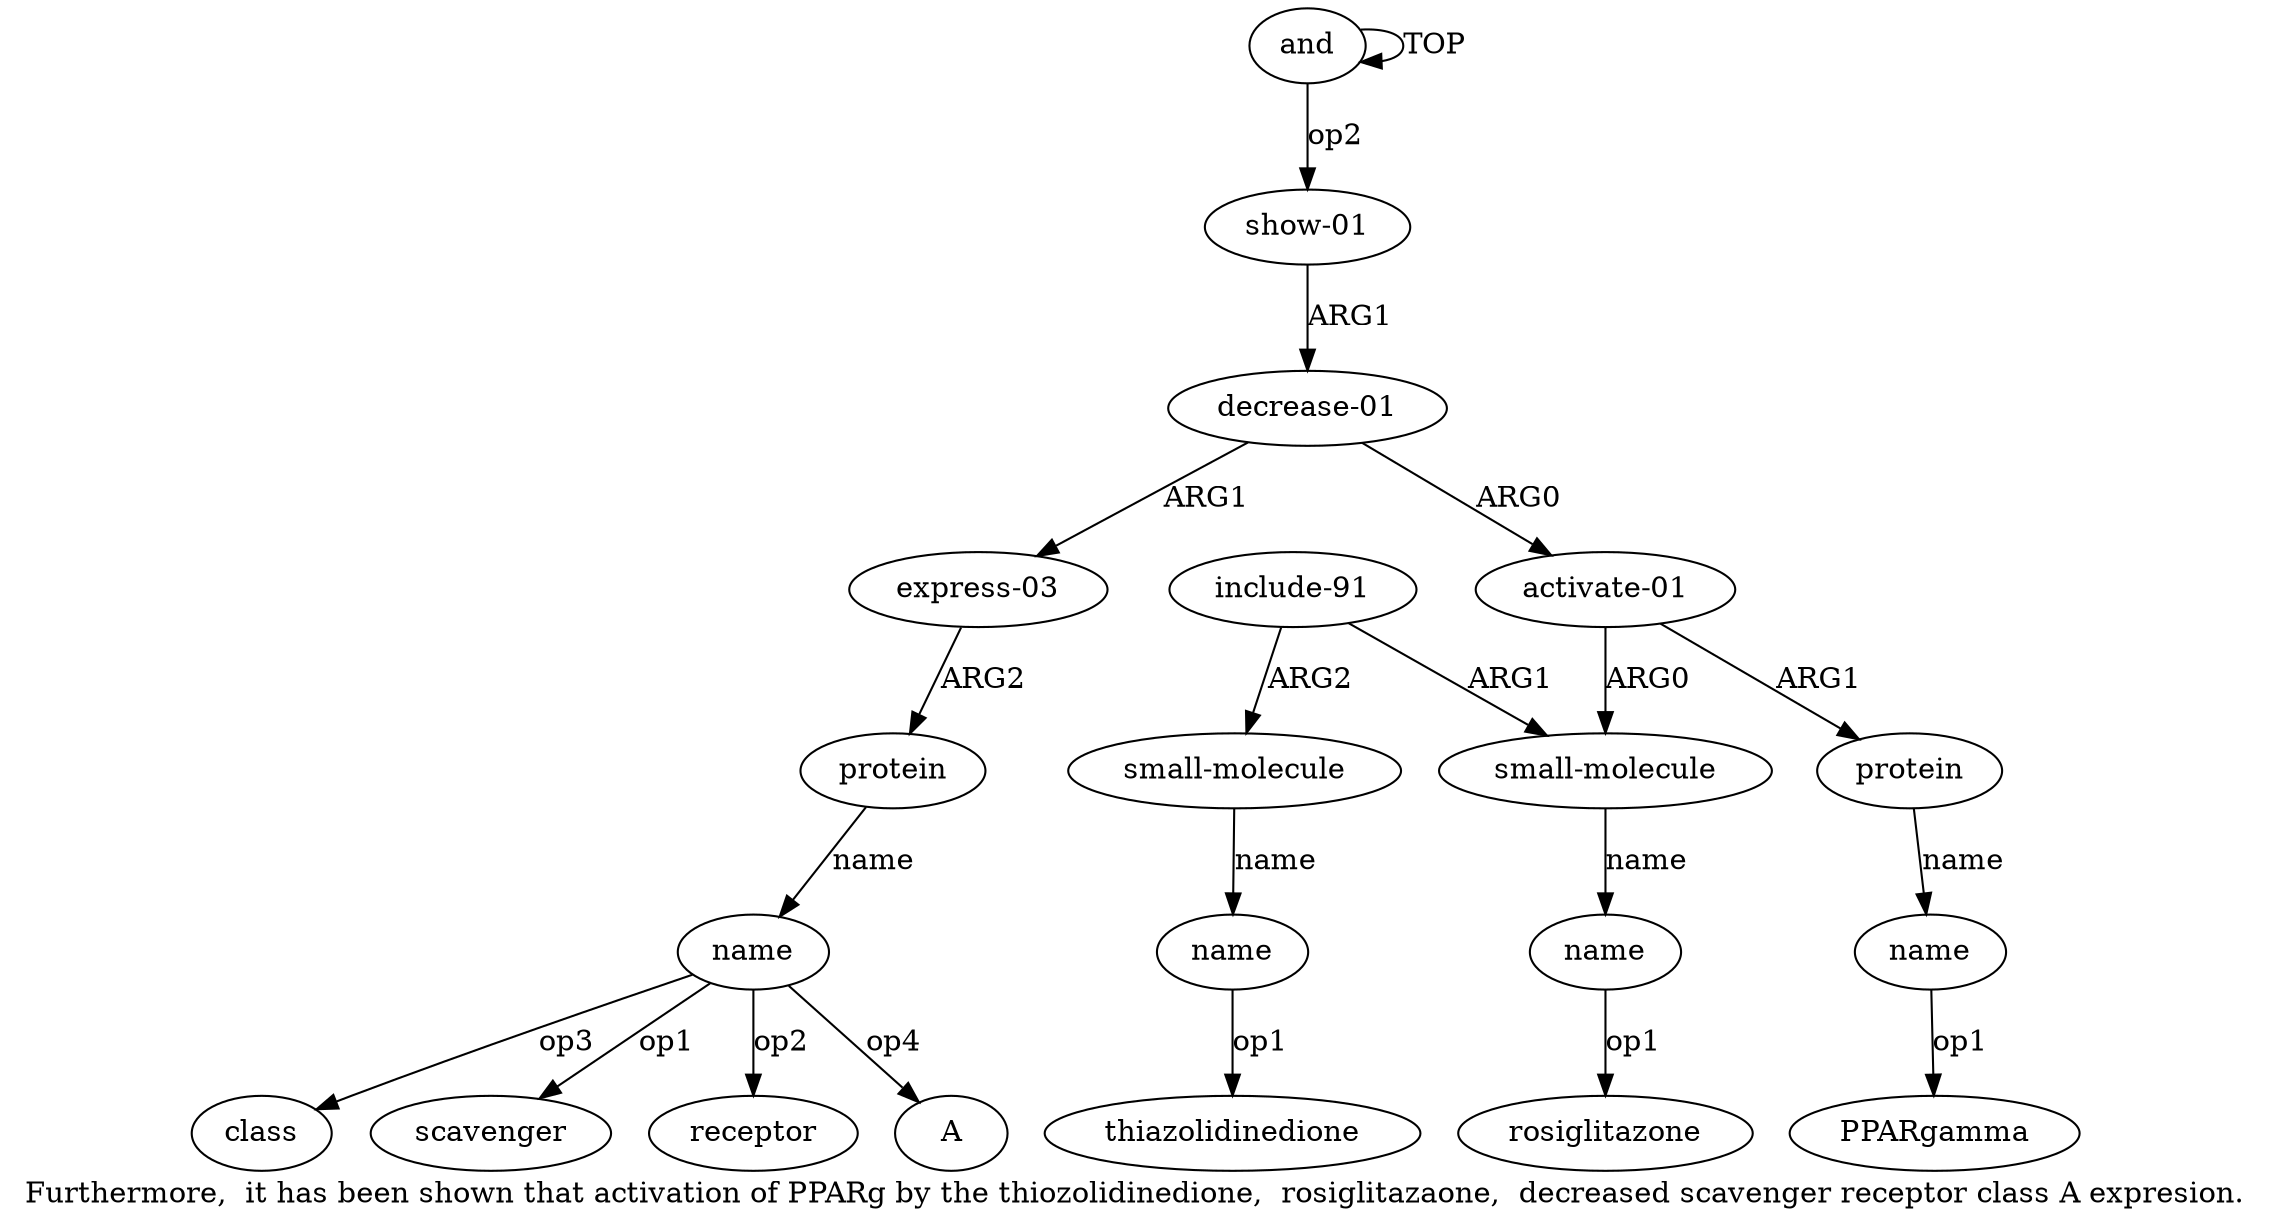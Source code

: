 digraph  {
	graph [label="Furthermore,  it has been shown that activation of PPARg by the thiozolidinedione,  rosiglitazaone,  decreased scavenger receptor \
class A expresion."];
	node [label="\N"];
	a11	 [color=black,
		gold_ind=11,
		gold_label="express-03",
		label="express-03",
		test_ind=11,
		test_label="express-03"];
	a12	 [color=black,
		gold_ind=12,
		gold_label=protein,
		label=protein,
		test_ind=12,
		test_label=protein];
	a11 -> a12 [key=0,
	color=black,
	gold_label=ARG2,
	label=ARG2,
	test_label=ARG2];
a10 [color=black,
	gold_ind=10,
	gold_label=name,
	label=name,
	test_ind=10,
	test_label=name];
"a10 PPARgamma" [color=black,
	gold_ind=-1,
	gold_label=PPARgamma,
	label=PPARgamma,
	test_ind=-1,
	test_label=PPARgamma];
a10 -> "a10 PPARgamma" [key=0,
color=black,
gold_label=op1,
label=op1,
test_label=op1];
a13 [color=black,
gold_ind=13,
gold_label=name,
label=name,
test_ind=13,
test_label=name];
"a13 receptor" [color=black,
gold_ind=-1,
gold_label=receptor,
label=receptor,
test_ind=-1,
test_label=receptor];
a13 -> "a13 receptor" [key=0,
color=black,
gold_label=op2,
label=op2,
test_label=op2];
"a13 A" [color=black,
gold_ind=-1,
gold_label=A,
label=A,
test_ind=-1,
test_label=A];
a13 -> "a13 A" [key=0,
color=black,
gold_label=op4,
label=op4,
test_label=op4];
"a13 class" [color=black,
gold_ind=-1,
gold_label=class,
label=class,
test_ind=-1,
test_label=class];
a13 -> "a13 class" [key=0,
color=black,
gold_label=op3,
label=op3,
test_label=op3];
"a13 scavenger" [color=black,
gold_ind=-1,
gold_label=scavenger,
label=scavenger,
test_ind=-1,
test_label=scavenger];
a13 -> "a13 scavenger" [key=0,
color=black,
gold_label=op1,
label=op1,
test_label=op1];
a12 -> a13 [key=0,
color=black,
gold_label=name,
label=name,
test_label=name];
"a8 thiazolidinedione" [color=black,
gold_ind=-1,
gold_label=thiazolidinedione,
label=thiazolidinedione,
test_ind=-1,
test_label=thiazolidinedione];
a1 [color=black,
gold_ind=1,
gold_label="show-01",
label="show-01",
test_ind=1,
test_label="show-01"];
a2 [color=black,
gold_ind=2,
gold_label="decrease-01",
label="decrease-01",
test_ind=2,
test_label="decrease-01"];
a1 -> a2 [key=0,
color=black,
gold_label=ARG1,
label=ARG1,
test_label=ARG1];
a0 [color=black,
gold_ind=0,
gold_label=and,
label=and,
test_ind=0,
test_label=and];
a0 -> a1 [key=0,
color=black,
gold_label=op2,
label=op2,
test_label=op2];
a0 -> a0 [key=0,
color=black,
gold_label=TOP,
label=TOP,
test_label=TOP];
a3 [color=black,
gold_ind=3,
gold_label="activate-01",
label="activate-01",
test_ind=3,
test_label="activate-01"];
a4 [color=black,
gold_ind=4,
gold_label="small-molecule",
label="small-molecule",
test_ind=4,
test_label="small-molecule"];
a3 -> a4 [key=0,
color=black,
gold_label=ARG0,
label=ARG0,
test_label=ARG0];
a9 [color=black,
gold_ind=9,
gold_label=protein,
label=protein,
test_ind=9,
test_label=protein];
a3 -> a9 [key=0,
color=black,
gold_label=ARG1,
label=ARG1,
test_label=ARG1];
a2 -> a11 [key=0,
color=black,
gold_label=ARG1,
label=ARG1,
test_label=ARG1];
a2 -> a3 [key=0,
color=black,
gold_label=ARG0,
label=ARG0,
test_label=ARG0];
a5 [color=black,
gold_ind=5,
gold_label=name,
label=name,
test_ind=5,
test_label=name];
"a5 rosiglitazone" [color=black,
gold_ind=-1,
gold_label=rosiglitazone,
label=rosiglitazone,
test_ind=-1,
test_label=rosiglitazone];
a5 -> "a5 rosiglitazone" [key=0,
color=black,
gold_label=op1,
label=op1,
test_label=op1];
a4 -> a5 [key=0,
color=black,
gold_label=name,
label=name,
test_label=name];
a7 [color=black,
gold_ind=7,
gold_label="small-molecule",
label="small-molecule",
test_ind=7,
test_label="small-molecule"];
a8 [color=black,
gold_ind=8,
gold_label=name,
label=name,
test_ind=8,
test_label=name];
a7 -> a8 [key=0,
color=black,
gold_label=name,
label=name,
test_label=name];
a6 [color=black,
gold_ind=6,
gold_label="include-91",
label="include-91",
test_ind=6,
test_label="include-91"];
a6 -> a4 [key=0,
color=black,
gold_label=ARG1,
label=ARG1,
test_label=ARG1];
a6 -> a7 [key=0,
color=black,
gold_label=ARG2,
label=ARG2,
test_label=ARG2];
a9 -> a10 [key=0,
color=black,
gold_label=name,
label=name,
test_label=name];
a8 -> "a8 thiazolidinedione" [key=0,
color=black,
gold_label=op1,
label=op1,
test_label=op1];
}
